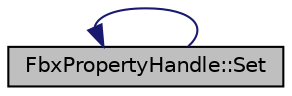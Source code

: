 digraph "FbxPropertyHandle::Set"
{
  edge [fontname="Helvetica",fontsize="10",labelfontname="Helvetica",labelfontsize="10"];
  node [fontname="Helvetica",fontsize="10",shape=record];
  rankdir="LR";
  Node165 [label="FbxPropertyHandle::Set",height=0.2,width=0.4,color="black", fillcolor="grey75", style="filled", fontcolor="black"];
  Node165 -> Node165 [dir="back",color="midnightblue",fontsize="10",style="solid",fontname="Helvetica"];
}
